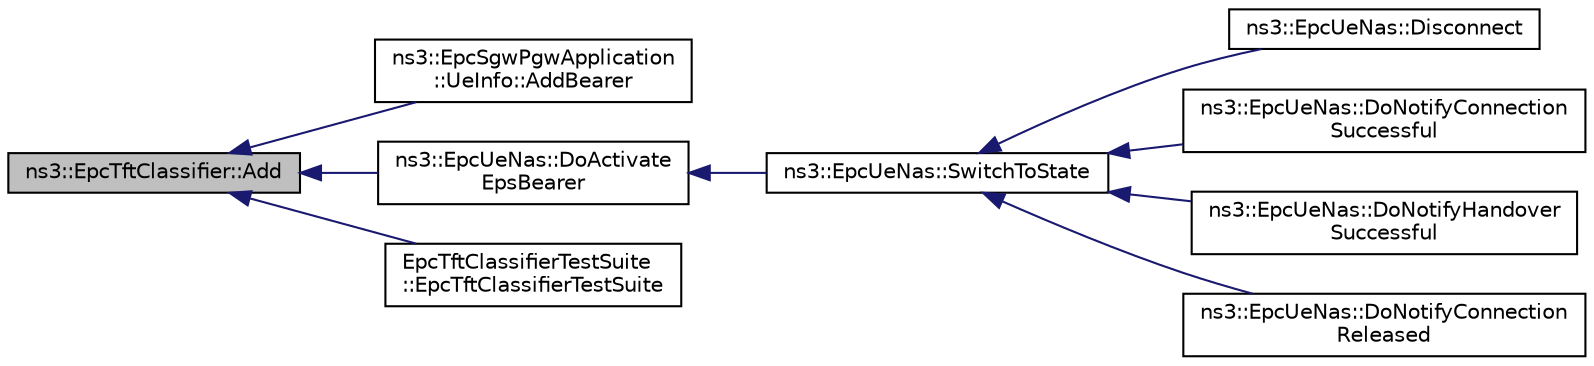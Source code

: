digraph "ns3::EpcTftClassifier::Add"
{
  edge [fontname="Helvetica",fontsize="10",labelfontname="Helvetica",labelfontsize="10"];
  node [fontname="Helvetica",fontsize="10",shape=record];
  rankdir="LR";
  Node1 [label="ns3::EpcTftClassifier::Add",height=0.2,width=0.4,color="black", fillcolor="grey75", style="filled", fontcolor="black"];
  Node1 -> Node2 [dir="back",color="midnightblue",fontsize="10",style="solid"];
  Node2 [label="ns3::EpcSgwPgwApplication\l::UeInfo::AddBearer",height=0.2,width=0.4,color="black", fillcolor="white", style="filled",URL="$d3/d99/classns3_1_1EpcSgwPgwApplication_1_1UeInfo.html#ae2e2fad6ede5140288c73c926f0022bd"];
  Node1 -> Node3 [dir="back",color="midnightblue",fontsize="10",style="solid"];
  Node3 [label="ns3::EpcUeNas::DoActivate\lEpsBearer",height=0.2,width=0.4,color="black", fillcolor="white", style="filled",URL="$d3/d16/classns3_1_1EpcUeNas.html#a7a2c493d367fd7d526e8a0168438116b"];
  Node3 -> Node4 [dir="back",color="midnightblue",fontsize="10",style="solid"];
  Node4 [label="ns3::EpcUeNas::SwitchToState",height=0.2,width=0.4,color="black", fillcolor="white", style="filled",URL="$d3/d16/classns3_1_1EpcUeNas.html#a00835b29963b7eff0c4a8f1bc82a91fe"];
  Node4 -> Node5 [dir="back",color="midnightblue",fontsize="10",style="solid"];
  Node5 [label="ns3::EpcUeNas::Disconnect",height=0.2,width=0.4,color="black", fillcolor="white", style="filled",URL="$d3/d16/classns3_1_1EpcUeNas.html#aa3409bff18e25d34b75dece3dc201863"];
  Node4 -> Node6 [dir="back",color="midnightblue",fontsize="10",style="solid"];
  Node6 [label="ns3::EpcUeNas::DoNotifyConnection\lSuccessful",height=0.2,width=0.4,color="black", fillcolor="white", style="filled",URL="$d3/d16/classns3_1_1EpcUeNas.html#a524ae20735b7e1ac292df745f805980f"];
  Node4 -> Node7 [dir="back",color="midnightblue",fontsize="10",style="solid"];
  Node7 [label="ns3::EpcUeNas::DoNotifyHandover\lSuccessful",height=0.2,width=0.4,color="black", fillcolor="white", style="filled",URL="$d3/d16/classns3_1_1EpcUeNas.html#a1011b6a9817fc6e615450b35d75cec8c"];
  Node4 -> Node8 [dir="back",color="midnightblue",fontsize="10",style="solid"];
  Node8 [label="ns3::EpcUeNas::DoNotifyConnection\lReleased",height=0.2,width=0.4,color="black", fillcolor="white", style="filled",URL="$d3/d16/classns3_1_1EpcUeNas.html#aada1dcf7061f77a4f337f56b576e3a7d"];
  Node1 -> Node9 [dir="back",color="midnightblue",fontsize="10",style="solid"];
  Node9 [label="EpcTftClassifierTestSuite\l::EpcTftClassifierTestSuite",height=0.2,width=0.4,color="black", fillcolor="white", style="filled",URL="$db/df3/classEpcTftClassifierTestSuite.html#ad8884d549c870092d6798658834c6995"];
}
